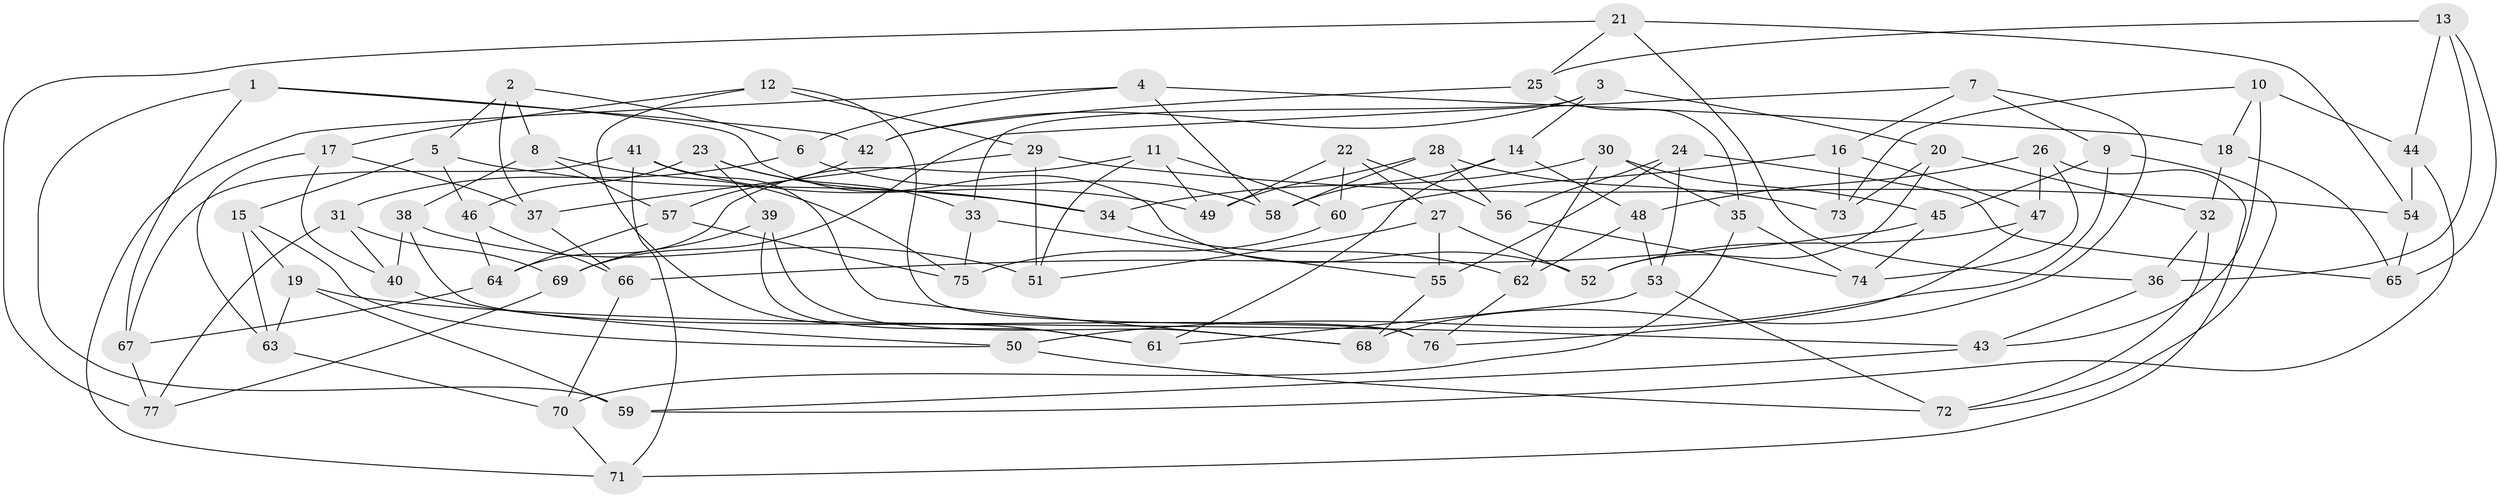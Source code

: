 // coarse degree distribution, {6: 0.45454545454545453, 5: 0.29545454545454547, 4: 0.22727272727272727, 3: 0.022727272727272728}
// Generated by graph-tools (version 1.1) at 2025/24/03/03/25 07:24:26]
// undirected, 77 vertices, 154 edges
graph export_dot {
graph [start="1"]
  node [color=gray90,style=filled];
  1;
  2;
  3;
  4;
  5;
  6;
  7;
  8;
  9;
  10;
  11;
  12;
  13;
  14;
  15;
  16;
  17;
  18;
  19;
  20;
  21;
  22;
  23;
  24;
  25;
  26;
  27;
  28;
  29;
  30;
  31;
  32;
  33;
  34;
  35;
  36;
  37;
  38;
  39;
  40;
  41;
  42;
  43;
  44;
  45;
  46;
  47;
  48;
  49;
  50;
  51;
  52;
  53;
  54;
  55;
  56;
  57;
  58;
  59;
  60;
  61;
  62;
  63;
  64;
  65;
  66;
  67;
  68;
  69;
  70;
  71;
  72;
  73;
  74;
  75;
  76;
  77;
  1 -- 59;
  1 -- 42;
  1 -- 67;
  1 -- 52;
  2 -- 6;
  2 -- 8;
  2 -- 37;
  2 -- 5;
  3 -- 42;
  3 -- 33;
  3 -- 20;
  3 -- 14;
  4 -- 6;
  4 -- 71;
  4 -- 18;
  4 -- 58;
  5 -- 34;
  5 -- 46;
  5 -- 15;
  6 -- 31;
  6 -- 58;
  7 -- 68;
  7 -- 69;
  7 -- 9;
  7 -- 16;
  8 -- 57;
  8 -- 75;
  8 -- 38;
  9 -- 50;
  9 -- 45;
  9 -- 72;
  10 -- 44;
  10 -- 43;
  10 -- 18;
  10 -- 73;
  11 -- 49;
  11 -- 51;
  11 -- 64;
  11 -- 60;
  12 -- 29;
  12 -- 61;
  12 -- 76;
  12 -- 17;
  13 -- 65;
  13 -- 44;
  13 -- 25;
  13 -- 36;
  14 -- 58;
  14 -- 48;
  14 -- 61;
  15 -- 19;
  15 -- 63;
  15 -- 50;
  16 -- 47;
  16 -- 73;
  16 -- 60;
  17 -- 63;
  17 -- 37;
  17 -- 40;
  18 -- 32;
  18 -- 65;
  19 -- 59;
  19 -- 63;
  19 -- 43;
  20 -- 32;
  20 -- 73;
  20 -- 52;
  21 -- 36;
  21 -- 54;
  21 -- 77;
  21 -- 25;
  22 -- 49;
  22 -- 56;
  22 -- 27;
  22 -- 60;
  23 -- 34;
  23 -- 39;
  23 -- 33;
  23 -- 46;
  24 -- 65;
  24 -- 55;
  24 -- 53;
  24 -- 56;
  25 -- 35;
  25 -- 42;
  26 -- 74;
  26 -- 71;
  26 -- 48;
  26 -- 47;
  27 -- 51;
  27 -- 52;
  27 -- 55;
  28 -- 58;
  28 -- 73;
  28 -- 56;
  28 -- 49;
  29 -- 51;
  29 -- 37;
  29 -- 54;
  30 -- 34;
  30 -- 35;
  30 -- 45;
  30 -- 62;
  31 -- 77;
  31 -- 40;
  31 -- 69;
  32 -- 72;
  32 -- 36;
  33 -- 75;
  33 -- 55;
  34 -- 62;
  35 -- 74;
  35 -- 70;
  36 -- 43;
  37 -- 66;
  38 -- 51;
  38 -- 76;
  38 -- 40;
  39 -- 61;
  39 -- 68;
  39 -- 69;
  40 -- 50;
  41 -- 67;
  41 -- 71;
  41 -- 49;
  41 -- 68;
  42 -- 57;
  43 -- 59;
  44 -- 59;
  44 -- 54;
  45 -- 74;
  45 -- 66;
  46 -- 64;
  46 -- 66;
  47 -- 76;
  47 -- 52;
  48 -- 62;
  48 -- 53;
  50 -- 72;
  53 -- 61;
  53 -- 72;
  54 -- 65;
  55 -- 68;
  56 -- 74;
  57 -- 64;
  57 -- 75;
  60 -- 75;
  62 -- 76;
  63 -- 70;
  64 -- 67;
  66 -- 70;
  67 -- 77;
  69 -- 77;
  70 -- 71;
}

